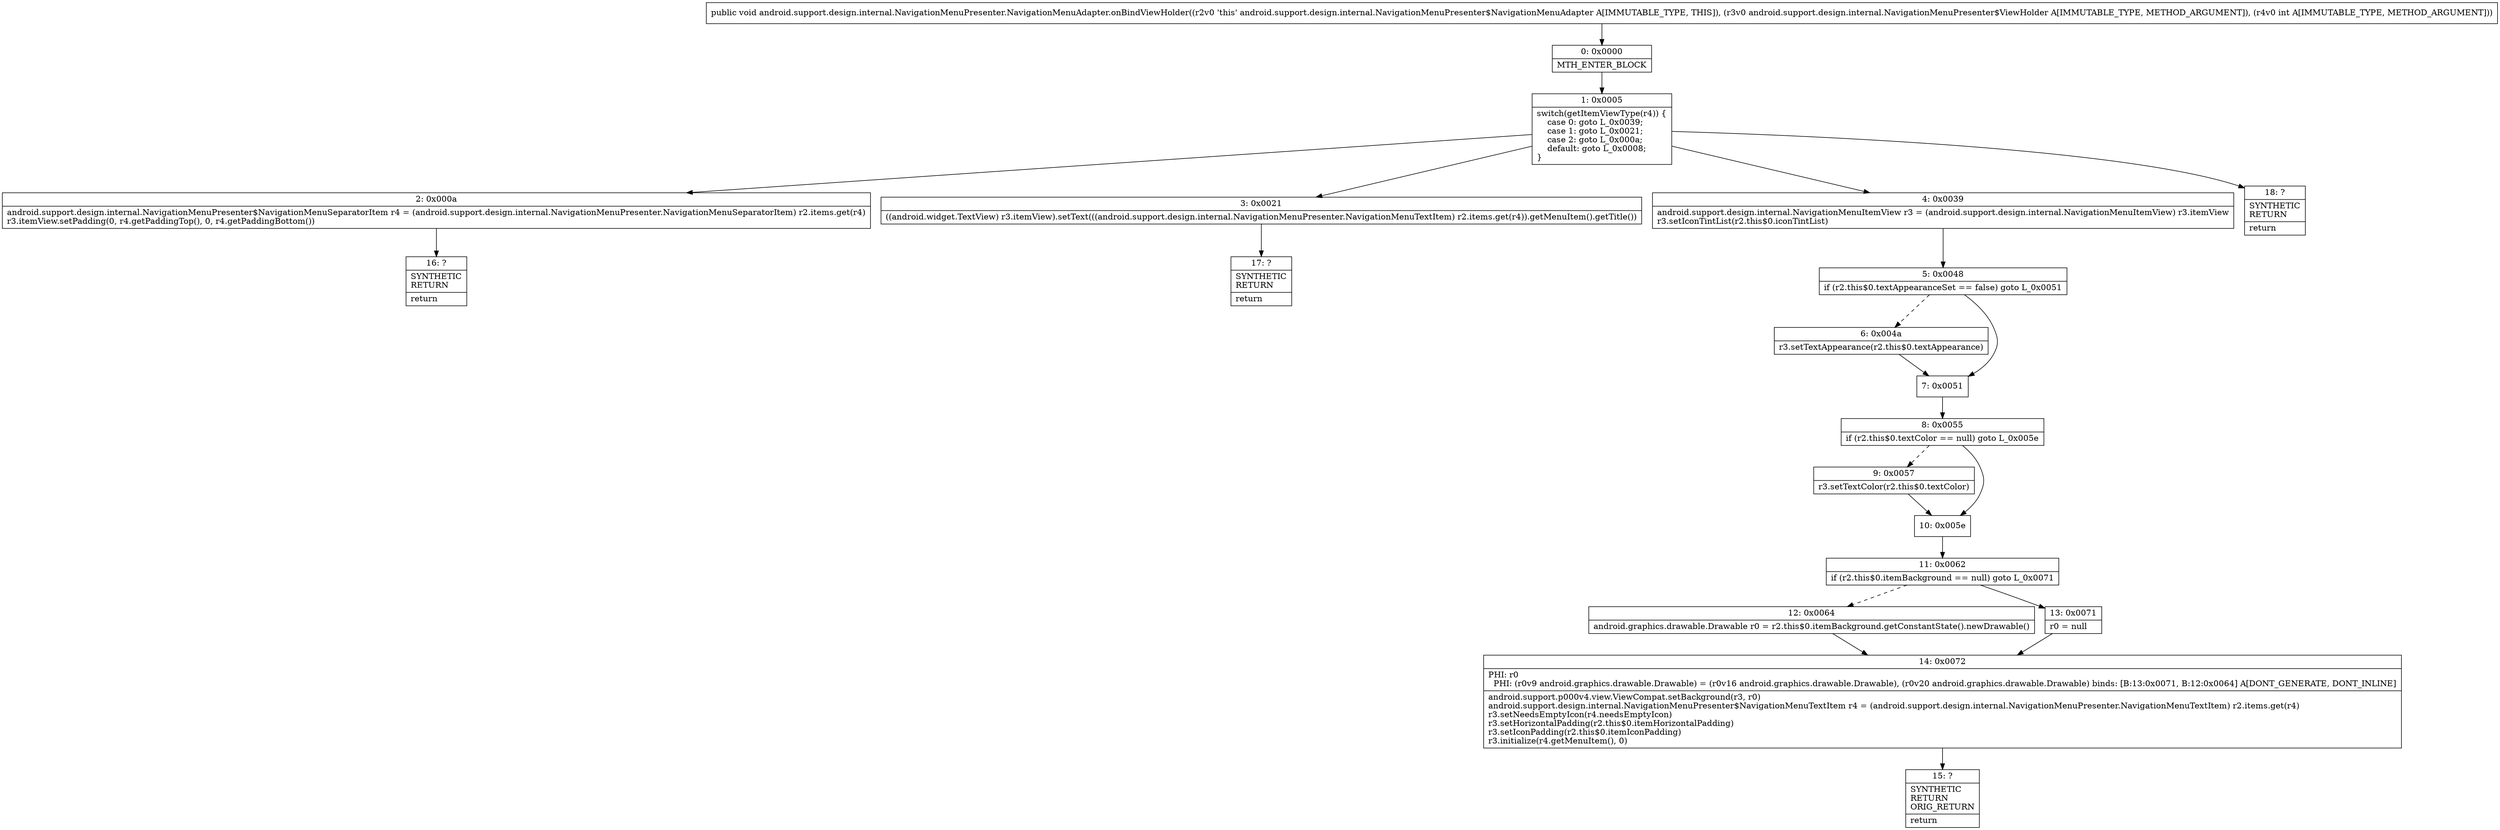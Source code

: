 digraph "CFG forandroid.support.design.internal.NavigationMenuPresenter.NavigationMenuAdapter.onBindViewHolder(Landroid\/support\/design\/internal\/NavigationMenuPresenter$ViewHolder;I)V" {
Node_0 [shape=record,label="{0\:\ 0x0000|MTH_ENTER_BLOCK\l}"];
Node_1 [shape=record,label="{1\:\ 0x0005|switch(getItemViewType(r4)) \{\l    case 0: goto L_0x0039;\l    case 1: goto L_0x0021;\l    case 2: goto L_0x000a;\l    default: goto L_0x0008;\l\}\l}"];
Node_2 [shape=record,label="{2\:\ 0x000a|android.support.design.internal.NavigationMenuPresenter$NavigationMenuSeparatorItem r4 = (android.support.design.internal.NavigationMenuPresenter.NavigationMenuSeparatorItem) r2.items.get(r4)\lr3.itemView.setPadding(0, r4.getPaddingTop(), 0, r4.getPaddingBottom())\l}"];
Node_3 [shape=record,label="{3\:\ 0x0021|((android.widget.TextView) r3.itemView).setText(((android.support.design.internal.NavigationMenuPresenter.NavigationMenuTextItem) r2.items.get(r4)).getMenuItem().getTitle())\l}"];
Node_4 [shape=record,label="{4\:\ 0x0039|android.support.design.internal.NavigationMenuItemView r3 = (android.support.design.internal.NavigationMenuItemView) r3.itemView\lr3.setIconTintList(r2.this$0.iconTintList)\l}"];
Node_5 [shape=record,label="{5\:\ 0x0048|if (r2.this$0.textAppearanceSet == false) goto L_0x0051\l}"];
Node_6 [shape=record,label="{6\:\ 0x004a|r3.setTextAppearance(r2.this$0.textAppearance)\l}"];
Node_7 [shape=record,label="{7\:\ 0x0051}"];
Node_8 [shape=record,label="{8\:\ 0x0055|if (r2.this$0.textColor == null) goto L_0x005e\l}"];
Node_9 [shape=record,label="{9\:\ 0x0057|r3.setTextColor(r2.this$0.textColor)\l}"];
Node_10 [shape=record,label="{10\:\ 0x005e}"];
Node_11 [shape=record,label="{11\:\ 0x0062|if (r2.this$0.itemBackground == null) goto L_0x0071\l}"];
Node_12 [shape=record,label="{12\:\ 0x0064|android.graphics.drawable.Drawable r0 = r2.this$0.itemBackground.getConstantState().newDrawable()\l}"];
Node_13 [shape=record,label="{13\:\ 0x0071|r0 = null\l}"];
Node_14 [shape=record,label="{14\:\ 0x0072|PHI: r0 \l  PHI: (r0v9 android.graphics.drawable.Drawable) = (r0v16 android.graphics.drawable.Drawable), (r0v20 android.graphics.drawable.Drawable) binds: [B:13:0x0071, B:12:0x0064] A[DONT_GENERATE, DONT_INLINE]\l|android.support.p000v4.view.ViewCompat.setBackground(r3, r0)\landroid.support.design.internal.NavigationMenuPresenter$NavigationMenuTextItem r4 = (android.support.design.internal.NavigationMenuPresenter.NavigationMenuTextItem) r2.items.get(r4)\lr3.setNeedsEmptyIcon(r4.needsEmptyIcon)\lr3.setHorizontalPadding(r2.this$0.itemHorizontalPadding)\lr3.setIconPadding(r2.this$0.itemIconPadding)\lr3.initialize(r4.getMenuItem(), 0)\l}"];
Node_15 [shape=record,label="{15\:\ ?|SYNTHETIC\lRETURN\lORIG_RETURN\l|return\l}"];
Node_16 [shape=record,label="{16\:\ ?|SYNTHETIC\lRETURN\l|return\l}"];
Node_17 [shape=record,label="{17\:\ ?|SYNTHETIC\lRETURN\l|return\l}"];
Node_18 [shape=record,label="{18\:\ ?|SYNTHETIC\lRETURN\l|return\l}"];
MethodNode[shape=record,label="{public void android.support.design.internal.NavigationMenuPresenter.NavigationMenuAdapter.onBindViewHolder((r2v0 'this' android.support.design.internal.NavigationMenuPresenter$NavigationMenuAdapter A[IMMUTABLE_TYPE, THIS]), (r3v0 android.support.design.internal.NavigationMenuPresenter$ViewHolder A[IMMUTABLE_TYPE, METHOD_ARGUMENT]), (r4v0 int A[IMMUTABLE_TYPE, METHOD_ARGUMENT])) }"];
MethodNode -> Node_0;
Node_0 -> Node_1;
Node_1 -> Node_2;
Node_1 -> Node_3;
Node_1 -> Node_4;
Node_1 -> Node_18;
Node_2 -> Node_16;
Node_3 -> Node_17;
Node_4 -> Node_5;
Node_5 -> Node_6[style=dashed];
Node_5 -> Node_7;
Node_6 -> Node_7;
Node_7 -> Node_8;
Node_8 -> Node_9[style=dashed];
Node_8 -> Node_10;
Node_9 -> Node_10;
Node_10 -> Node_11;
Node_11 -> Node_12[style=dashed];
Node_11 -> Node_13;
Node_12 -> Node_14;
Node_13 -> Node_14;
Node_14 -> Node_15;
}

